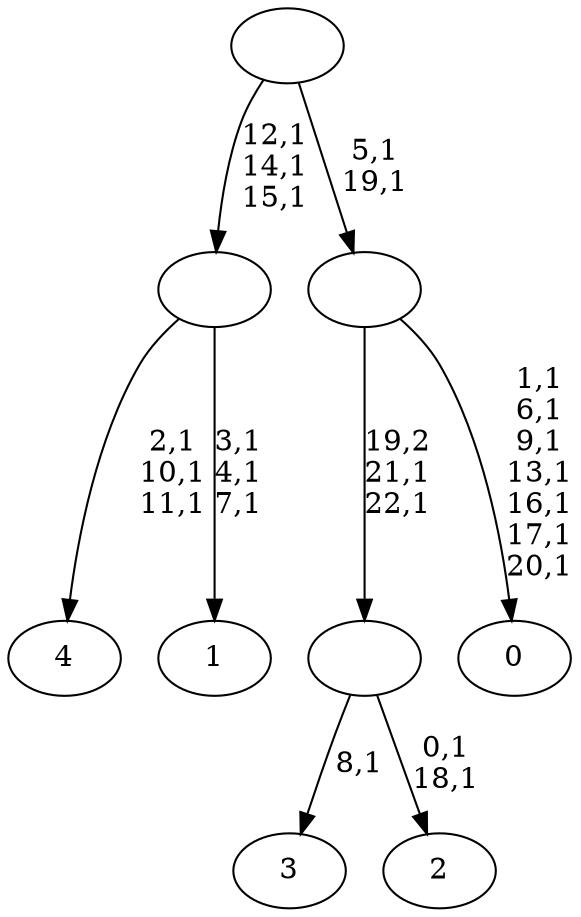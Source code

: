 digraph T {
	28 [label="4"]
	24 [label="3"]
	22 [label="2"]
	19 [label=""]
	17 [label="1"]
	13 [label=""]
	10 [label="0"]
	2 [label=""]
	0 [label=""]
	19 -> 22 [label="0,1\n18,1"]
	19 -> 24 [label="8,1"]
	13 -> 17 [label="3,1\n4,1\n7,1"]
	13 -> 28 [label="2,1\n10,1\n11,1"]
	2 -> 10 [label="1,1\n6,1\n9,1\n13,1\n16,1\n17,1\n20,1"]
	2 -> 19 [label="19,2\n21,1\n22,1"]
	0 -> 2 [label="5,1\n19,1"]
	0 -> 13 [label="12,1\n14,1\n15,1"]
}
